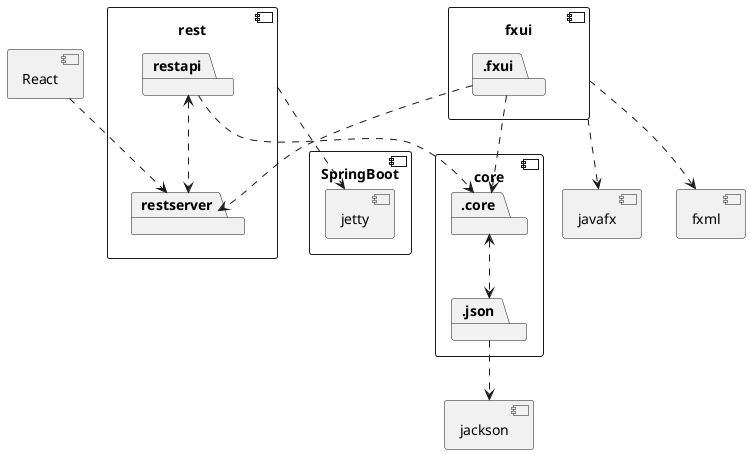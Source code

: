 @startuml

component core {
    package ".core"
    package ".json"
}

component rest {
package restapi 
package restserver
}

component React {
    
}

component fxui {
    package ".fxui"
}

component SpringBoot {
    component jetty
}

fxui ..> [fxml]
fxui ..> [javafx]
.fxui ..> .core
.fxui ..> restserver
restapi <..> restserver
restapi ..> .core
.json ..> [jackson]
.core <..> .json
rest ..> jetty
React ..> restserver

@enduml